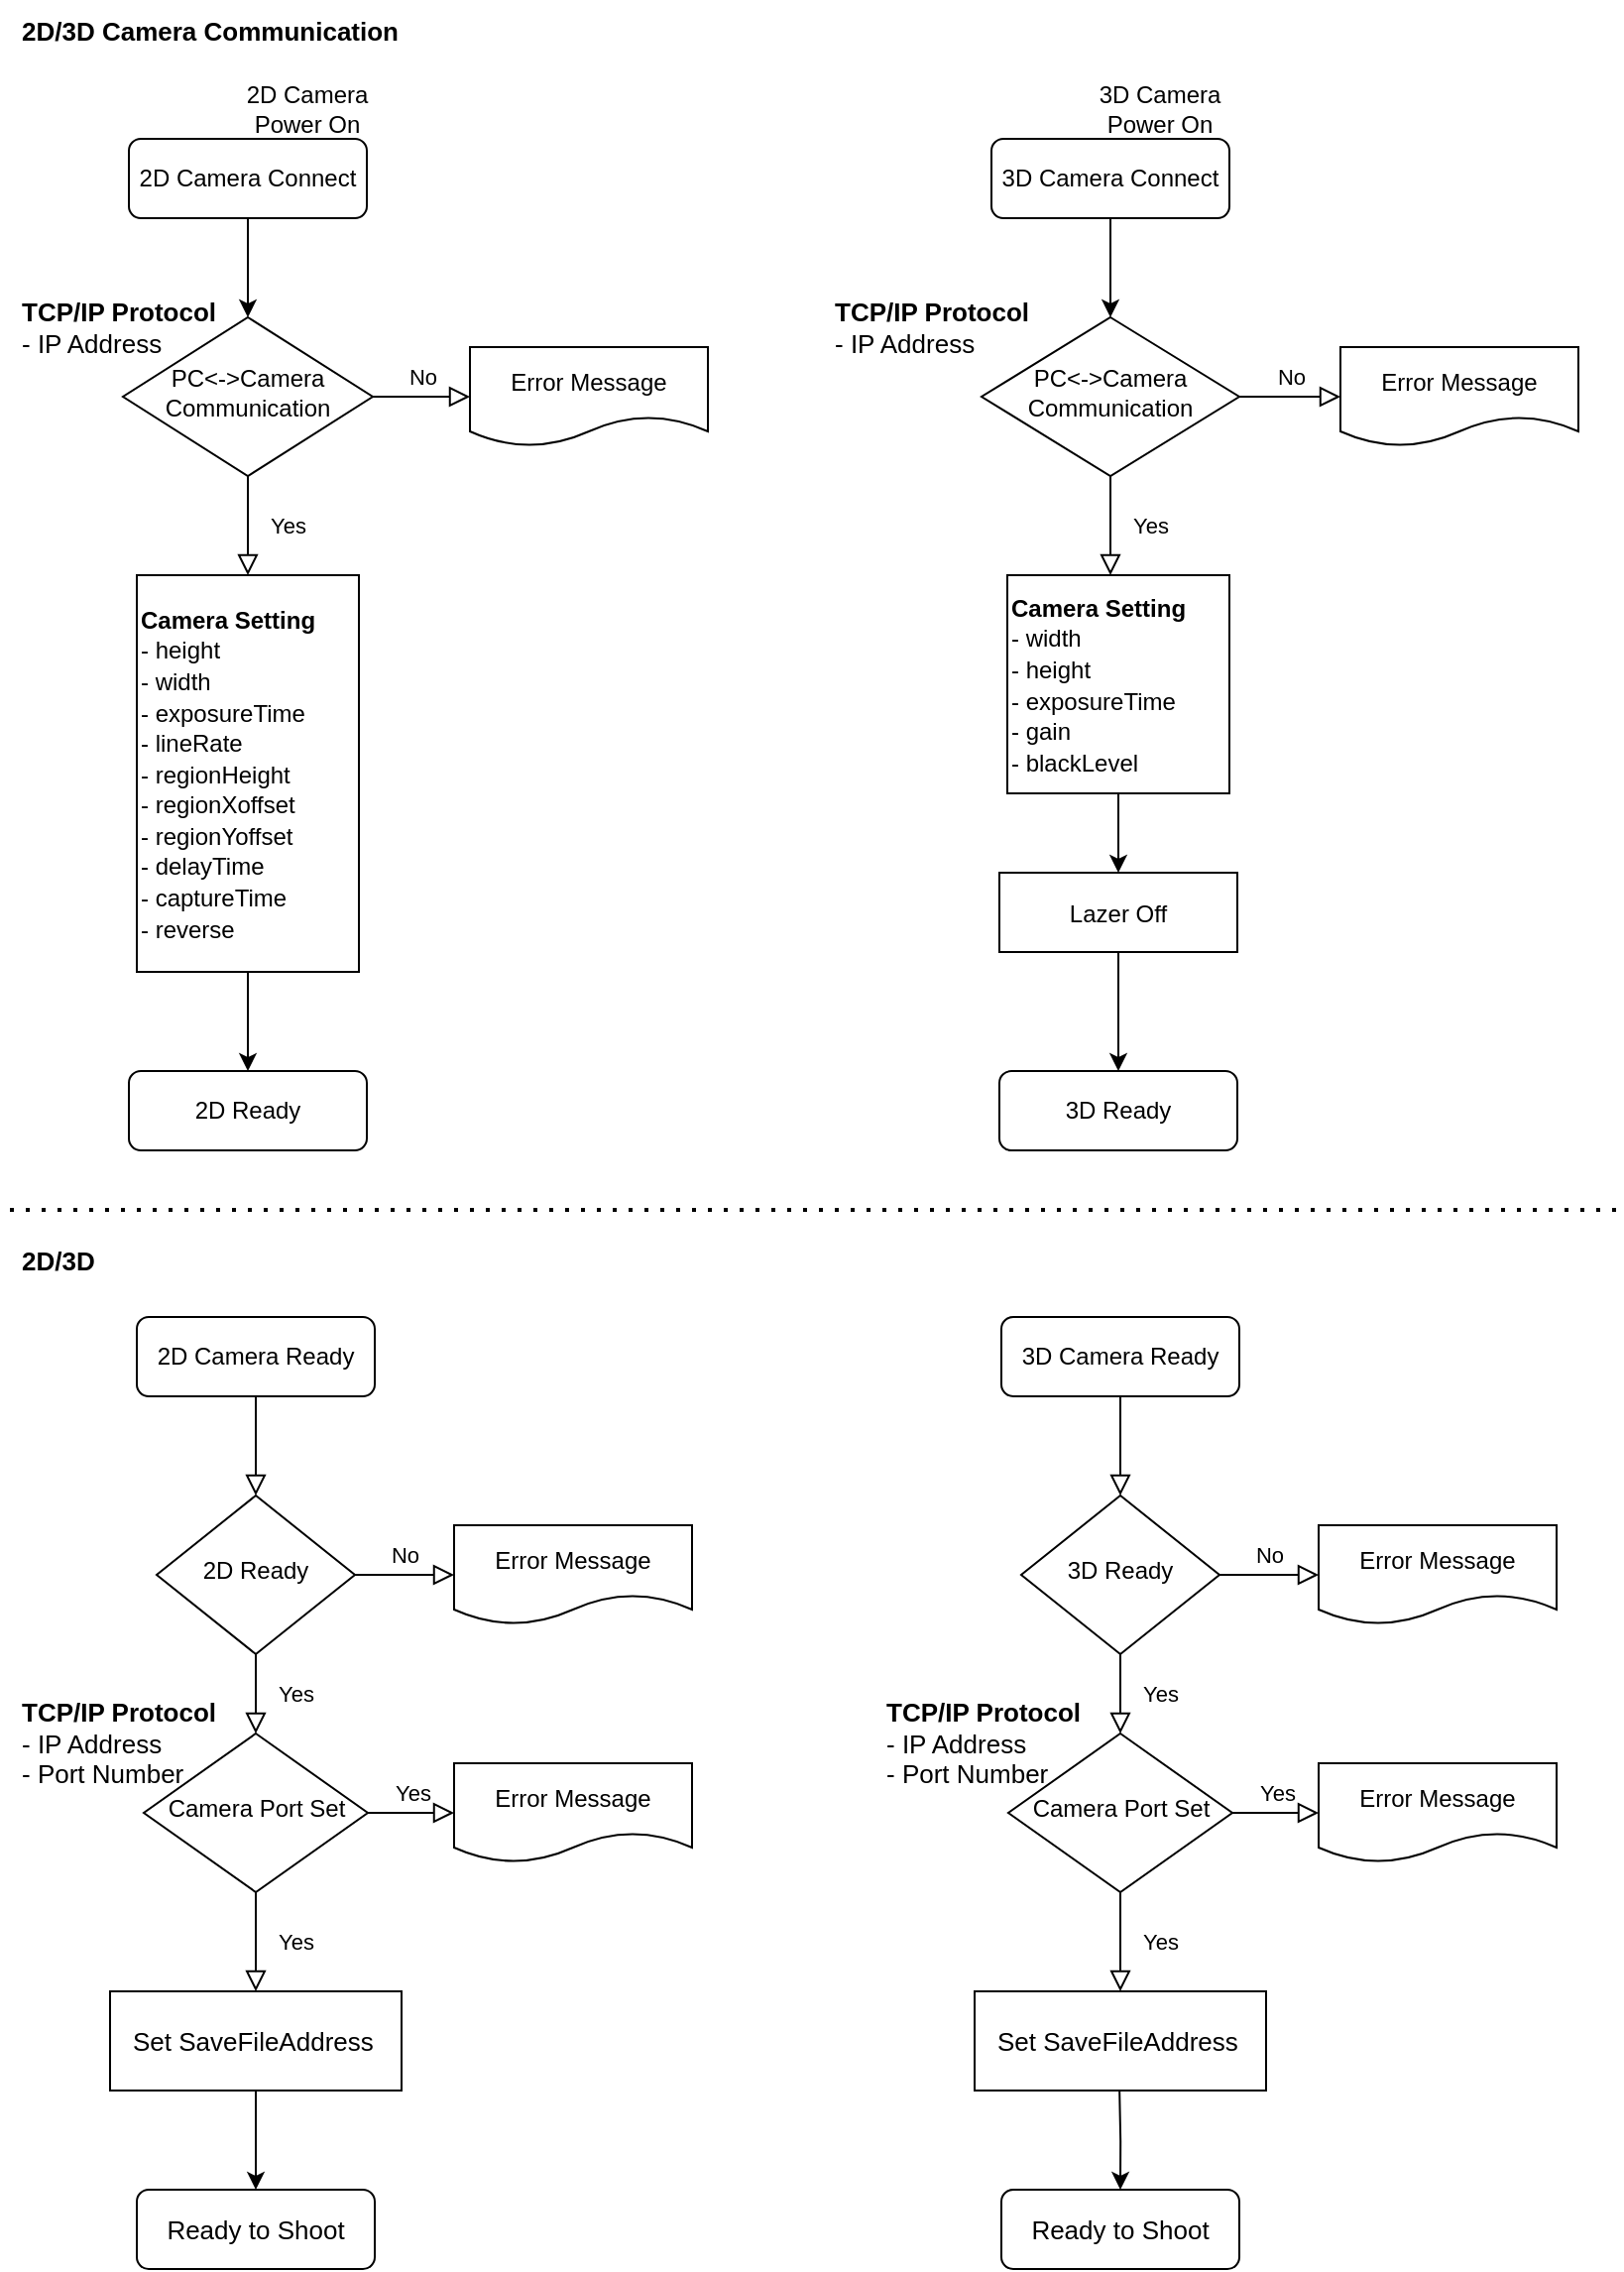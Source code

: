 <mxfile version="20.2.3" type="github">
  <diagram id="C5RBs43oDa-KdzZeNtuy" name="Page-1">
    <mxGraphModel dx="1422" dy="762" grid="1" gridSize="10" guides="1" tooltips="1" connect="1" arrows="1" fold="1" page="1" pageScale="1" pageWidth="827" pageHeight="1169" math="0" shadow="0">
      <root>
        <mxCell id="WIyWlLk6GJQsqaUBKTNV-0" />
        <mxCell id="WIyWlLk6GJQsqaUBKTNV-1" parent="WIyWlLk6GJQsqaUBKTNV-0" />
        <mxCell id="StntuvO-vUnhxlK_2Fgz-50" value="" style="edgeStyle=orthogonalEdgeStyle;rounded=0;orthogonalLoop=1;jettySize=auto;html=1;fontSize=13;" edge="1" parent="WIyWlLk6GJQsqaUBKTNV-1" source="WIyWlLk6GJQsqaUBKTNV-3" target="WIyWlLk6GJQsqaUBKTNV-6">
          <mxGeometry relative="1" as="geometry" />
        </mxCell>
        <mxCell id="WIyWlLk6GJQsqaUBKTNV-3" value="2D Camera Connect" style="rounded=1;whiteSpace=wrap;html=1;fontSize=12;glass=0;strokeWidth=1;shadow=0;" parent="WIyWlLk6GJQsqaUBKTNV-1" vertex="1">
          <mxGeometry x="69" y="80" width="120" height="40" as="geometry" />
        </mxCell>
        <mxCell id="WIyWlLk6GJQsqaUBKTNV-4" value="Yes" style="rounded=0;html=1;jettySize=auto;orthogonalLoop=1;fontSize=11;endArrow=block;endFill=0;endSize=8;strokeWidth=1;shadow=0;labelBackgroundColor=none;edgeStyle=orthogonalEdgeStyle;entryX=0.5;entryY=0;entryDx=0;entryDy=0;" parent="WIyWlLk6GJQsqaUBKTNV-1" source="WIyWlLk6GJQsqaUBKTNV-6" target="StntuvO-vUnhxlK_2Fgz-56" edge="1">
          <mxGeometry y="20" relative="1" as="geometry">
            <mxPoint as="offset" />
            <mxPoint x="131" y="290" as="targetPoint" />
          </mxGeometry>
        </mxCell>
        <mxCell id="WIyWlLk6GJQsqaUBKTNV-5" value="No" style="edgeStyle=orthogonalEdgeStyle;rounded=0;html=1;jettySize=auto;orthogonalLoop=1;fontSize=11;endArrow=block;endFill=0;endSize=8;strokeWidth=1;shadow=0;labelBackgroundColor=none;entryX=0;entryY=0.5;entryDx=0;entryDy=0;" parent="WIyWlLk6GJQsqaUBKTNV-1" source="WIyWlLk6GJQsqaUBKTNV-6" target="StntuvO-vUnhxlK_2Fgz-40" edge="1">
          <mxGeometry y="10" relative="1" as="geometry">
            <mxPoint as="offset" />
            <mxPoint x="229" y="210" as="targetPoint" />
          </mxGeometry>
        </mxCell>
        <mxCell id="WIyWlLk6GJQsqaUBKTNV-6" value="PC&amp;lt;-&amp;gt;Camera Communication" style="rhombus;whiteSpace=wrap;html=1;shadow=0;fontFamily=Helvetica;fontSize=12;align=center;strokeWidth=1;spacing=6;spacingTop=-4;" parent="WIyWlLk6GJQsqaUBKTNV-1" vertex="1">
          <mxGeometry x="66" y="170" width="126" height="80" as="geometry" />
        </mxCell>
        <mxCell id="StntuvO-vUnhxlK_2Fgz-0" value="2D Camera Power On" style="text;html=1;strokeColor=none;fillColor=none;align=center;verticalAlign=middle;whiteSpace=wrap;rounded=0;" vertex="1" parent="WIyWlLk6GJQsqaUBKTNV-1">
          <mxGeometry x="119" y="50" width="80" height="30" as="geometry" />
        </mxCell>
        <mxCell id="StntuvO-vUnhxlK_2Fgz-49" value="" style="edgeStyle=orthogonalEdgeStyle;rounded=0;orthogonalLoop=1;jettySize=auto;html=1;fontSize=13;" edge="1" parent="WIyWlLk6GJQsqaUBKTNV-1" source="StntuvO-vUnhxlK_2Fgz-2" target="StntuvO-vUnhxlK_2Fgz-5">
          <mxGeometry relative="1" as="geometry" />
        </mxCell>
        <mxCell id="StntuvO-vUnhxlK_2Fgz-2" value="3D Camera Connect" style="rounded=1;whiteSpace=wrap;html=1;fontSize=12;glass=0;strokeWidth=1;shadow=0;" vertex="1" parent="WIyWlLk6GJQsqaUBKTNV-1">
          <mxGeometry x="504" y="80" width="120" height="40" as="geometry" />
        </mxCell>
        <mxCell id="StntuvO-vUnhxlK_2Fgz-3" value="Yes" style="rounded=0;html=1;jettySize=auto;orthogonalLoop=1;fontSize=11;endArrow=block;endFill=0;endSize=8;strokeWidth=1;shadow=0;labelBackgroundColor=none;edgeStyle=orthogonalEdgeStyle;" edge="1" parent="WIyWlLk6GJQsqaUBKTNV-1" source="StntuvO-vUnhxlK_2Fgz-5">
          <mxGeometry y="20" relative="1" as="geometry">
            <mxPoint as="offset" />
            <mxPoint x="564" y="300" as="targetPoint" />
          </mxGeometry>
        </mxCell>
        <mxCell id="StntuvO-vUnhxlK_2Fgz-4" value="No" style="edgeStyle=orthogonalEdgeStyle;rounded=0;html=1;jettySize=auto;orthogonalLoop=1;fontSize=11;endArrow=block;endFill=0;endSize=8;strokeWidth=1;shadow=0;labelBackgroundColor=none;entryX=0;entryY=0.5;entryDx=0;entryDy=0;" edge="1" parent="WIyWlLk6GJQsqaUBKTNV-1" source="StntuvO-vUnhxlK_2Fgz-5" target="StntuvO-vUnhxlK_2Fgz-41">
          <mxGeometry y="10" relative="1" as="geometry">
            <mxPoint as="offset" />
            <mxPoint x="664.0" y="210" as="targetPoint" />
          </mxGeometry>
        </mxCell>
        <mxCell id="StntuvO-vUnhxlK_2Fgz-5" value="PC&amp;lt;-&amp;gt;Camera Communication" style="rhombus;whiteSpace=wrap;html=1;shadow=0;fontFamily=Helvetica;fontSize=12;align=center;strokeWidth=1;spacing=6;spacingTop=-4;" vertex="1" parent="WIyWlLk6GJQsqaUBKTNV-1">
          <mxGeometry x="499" y="170" width="130" height="80" as="geometry" />
        </mxCell>
        <mxCell id="StntuvO-vUnhxlK_2Fgz-11" value="3D Ready" style="rounded=1;whiteSpace=wrap;html=1;fontSize=12;glass=0;strokeWidth=1;shadow=0;" vertex="1" parent="WIyWlLk6GJQsqaUBKTNV-1">
          <mxGeometry x="508" y="550" width="120" height="40" as="geometry" />
        </mxCell>
        <mxCell id="StntuvO-vUnhxlK_2Fgz-12" value="3D Camera Power On" style="text;html=1;strokeColor=none;fillColor=none;align=center;verticalAlign=middle;whiteSpace=wrap;rounded=0;" vertex="1" parent="WIyWlLk6GJQsqaUBKTNV-1">
          <mxGeometry x="549" y="50" width="80" height="30" as="geometry" />
        </mxCell>
        <mxCell id="StntuvO-vUnhxlK_2Fgz-26" value="" style="rounded=0;html=1;jettySize=auto;orthogonalLoop=1;fontSize=11;endArrow=block;endFill=0;endSize=8;strokeWidth=1;shadow=0;labelBackgroundColor=none;edgeStyle=orthogonalEdgeStyle;" edge="1" parent="WIyWlLk6GJQsqaUBKTNV-1" source="StntuvO-vUnhxlK_2Fgz-27" target="StntuvO-vUnhxlK_2Fgz-30">
          <mxGeometry relative="1" as="geometry" />
        </mxCell>
        <mxCell id="StntuvO-vUnhxlK_2Fgz-27" value="2D Camera Ready" style="rounded=1;whiteSpace=wrap;html=1;fontSize=12;glass=0;strokeWidth=1;shadow=0;" vertex="1" parent="WIyWlLk6GJQsqaUBKTNV-1">
          <mxGeometry x="73" y="674" width="120" height="40" as="geometry" />
        </mxCell>
        <mxCell id="StntuvO-vUnhxlK_2Fgz-28" value="Yes" style="rounded=0;html=1;jettySize=auto;orthogonalLoop=1;fontSize=11;endArrow=block;endFill=0;endSize=8;strokeWidth=1;shadow=0;labelBackgroundColor=none;edgeStyle=orthogonalEdgeStyle;" edge="1" parent="WIyWlLk6GJQsqaUBKTNV-1" source="StntuvO-vUnhxlK_2Fgz-30" target="StntuvO-vUnhxlK_2Fgz-34">
          <mxGeometry y="20" relative="1" as="geometry">
            <mxPoint as="offset" />
          </mxGeometry>
        </mxCell>
        <mxCell id="StntuvO-vUnhxlK_2Fgz-29" value="No" style="edgeStyle=orthogonalEdgeStyle;rounded=0;html=1;jettySize=auto;orthogonalLoop=1;fontSize=11;endArrow=block;endFill=0;endSize=8;strokeWidth=1;shadow=0;labelBackgroundColor=none;entryX=0;entryY=0.5;entryDx=0;entryDy=0;" edge="1" parent="WIyWlLk6GJQsqaUBKTNV-1" source="StntuvO-vUnhxlK_2Fgz-30" target="StntuvO-vUnhxlK_2Fgz-62">
          <mxGeometry y="10" relative="1" as="geometry">
            <mxPoint as="offset" />
            <mxPoint x="233" y="804" as="targetPoint" />
          </mxGeometry>
        </mxCell>
        <mxCell id="StntuvO-vUnhxlK_2Fgz-30" value="2D Ready" style="rhombus;whiteSpace=wrap;html=1;shadow=0;fontFamily=Helvetica;fontSize=12;align=center;strokeWidth=1;spacing=6;spacingTop=-4;" vertex="1" parent="WIyWlLk6GJQsqaUBKTNV-1">
          <mxGeometry x="83" y="764" width="100" height="80" as="geometry" />
        </mxCell>
        <mxCell id="StntuvO-vUnhxlK_2Fgz-33" value="Yes" style="edgeStyle=orthogonalEdgeStyle;rounded=0;html=1;jettySize=auto;orthogonalLoop=1;fontSize=11;endArrow=block;endFill=0;endSize=8;strokeWidth=1;shadow=0;labelBackgroundColor=none;entryX=0;entryY=0.5;entryDx=0;entryDy=0;" edge="1" parent="WIyWlLk6GJQsqaUBKTNV-1" source="StntuvO-vUnhxlK_2Fgz-34" target="StntuvO-vUnhxlK_2Fgz-63">
          <mxGeometry y="10" relative="1" as="geometry">
            <mxPoint as="offset" />
            <mxPoint x="233" y="924" as="targetPoint" />
          </mxGeometry>
        </mxCell>
        <mxCell id="StntuvO-vUnhxlK_2Fgz-34" value="Camera Port Set" style="rhombus;whiteSpace=wrap;html=1;shadow=0;fontFamily=Helvetica;fontSize=12;align=center;strokeWidth=1;spacing=6;spacingTop=-4;" vertex="1" parent="WIyWlLk6GJQsqaUBKTNV-1">
          <mxGeometry x="76.5" y="884" width="113" height="80" as="geometry" />
        </mxCell>
        <mxCell id="StntuvO-vUnhxlK_2Fgz-38" value="2D Ready" style="rounded=1;whiteSpace=wrap;html=1;fontSize=12;glass=0;strokeWidth=1;shadow=0;" vertex="1" parent="WIyWlLk6GJQsqaUBKTNV-1">
          <mxGeometry x="69" y="550" width="120" height="40" as="geometry" />
        </mxCell>
        <mxCell id="StntuvO-vUnhxlK_2Fgz-40" value="Error Message" style="shape=document;whiteSpace=wrap;html=1;boundedLbl=1;" vertex="1" parent="WIyWlLk6GJQsqaUBKTNV-1">
          <mxGeometry x="241" y="185" width="120" height="50" as="geometry" />
        </mxCell>
        <mxCell id="StntuvO-vUnhxlK_2Fgz-41" value="Error Message" style="shape=document;whiteSpace=wrap;html=1;boundedLbl=1;" vertex="1" parent="WIyWlLk6GJQsqaUBKTNV-1">
          <mxGeometry x="680" y="185" width="120" height="50" as="geometry" />
        </mxCell>
        <mxCell id="StntuvO-vUnhxlK_2Fgz-42" value="" style="endArrow=none;dashed=1;html=1;dashPattern=1 3;strokeWidth=2;rounded=0;" edge="1" parent="WIyWlLk6GJQsqaUBKTNV-1">
          <mxGeometry width="50" height="50" relative="1" as="geometry">
            <mxPoint x="9" y="620" as="sourcePoint" />
            <mxPoint x="820" y="620" as="targetPoint" />
          </mxGeometry>
        </mxCell>
        <mxCell id="StntuvO-vUnhxlK_2Fgz-43" value="2D/3D Camera Communication" style="text;strokeColor=none;fillColor=none;align=left;verticalAlign=middle;spacingLeft=4;spacingRight=4;overflow=hidden;points=[[0,0.5],[1,0.5]];portConstraint=eastwest;rotatable=0;fontStyle=1;fontSize=13;" vertex="1" parent="WIyWlLk6GJQsqaUBKTNV-1">
          <mxGeometry x="9" y="10" width="203" height="30" as="geometry" />
        </mxCell>
        <mxCell id="StntuvO-vUnhxlK_2Fgz-48" value="" style="edgeStyle=orthogonalEdgeStyle;rounded=0;orthogonalLoop=1;jettySize=auto;html=1;fontSize=13;" edge="1" parent="WIyWlLk6GJQsqaUBKTNV-1" source="StntuvO-vUnhxlK_2Fgz-44" target="StntuvO-vUnhxlK_2Fgz-11">
          <mxGeometry relative="1" as="geometry" />
        </mxCell>
        <mxCell id="StntuvO-vUnhxlK_2Fgz-44" value="&lt;span style=&quot;font-size: 12px;&quot;&gt;Lazer Off&lt;/span&gt;" style="rounded=0;whiteSpace=wrap;html=1;fontSize=13;" vertex="1" parent="WIyWlLk6GJQsqaUBKTNV-1">
          <mxGeometry x="508" y="450" width="120" height="40" as="geometry" />
        </mxCell>
        <mxCell id="StntuvO-vUnhxlK_2Fgz-51" value="&lt;b&gt;TCP/IP Protocol&lt;/b&gt;&lt;br&gt;&lt;div style=&quot;text-align: left;&quot;&gt;&lt;span style=&quot;background-color: initial;&quot;&gt;- IP Address&lt;/span&gt;&lt;/div&gt;" style="text;html=1;strokeColor=none;fillColor=none;align=center;verticalAlign=middle;whiteSpace=wrap;rounded=0;fontSize=13;" vertex="1" parent="WIyWlLk6GJQsqaUBKTNV-1">
          <mxGeometry x="9" y="150" width="110" height="50" as="geometry" />
        </mxCell>
        <mxCell id="StntuvO-vUnhxlK_2Fgz-52" value="&lt;div style=&quot;text-align: left;&quot;&gt;&lt;b style=&quot;background-color: initial;&quot;&gt;TCP/IP Protocol&lt;/b&gt;&lt;/div&gt;&lt;div style=&quot;text-align: left;&quot;&gt;&lt;span style=&quot;background-color: initial;&quot;&gt;- IP Address&lt;/span&gt;&lt;/div&gt;" style="text;html=1;strokeColor=none;fillColor=none;align=center;verticalAlign=middle;whiteSpace=wrap;rounded=0;fontSize=13;" vertex="1" parent="WIyWlLk6GJQsqaUBKTNV-1">
          <mxGeometry x="414" y="150" width="120" height="50" as="geometry" />
        </mxCell>
        <mxCell id="StntuvO-vUnhxlK_2Fgz-59" value="" style="edgeStyle=orthogonalEdgeStyle;rounded=0;orthogonalLoop=1;jettySize=auto;html=1;fontSize=13;" edge="1" parent="WIyWlLk6GJQsqaUBKTNV-1" source="StntuvO-vUnhxlK_2Fgz-56" target="StntuvO-vUnhxlK_2Fgz-38">
          <mxGeometry relative="1" as="geometry" />
        </mxCell>
        <mxCell id="StntuvO-vUnhxlK_2Fgz-56" value="&lt;span style=&quot;font-size: 12px;&quot;&gt;&lt;b&gt;Camera Setting&lt;/b&gt;&lt;br&gt;- height&lt;br&gt;- width&lt;br&gt;- exposureTime&lt;br&gt;- lineRate&lt;br&gt;- regionHeight&lt;br&gt;- regionXoffset&lt;br&gt;- regionYoffset&lt;br&gt;- delayTime&lt;br&gt;- captureTime&lt;br&gt;- reverse&lt;br&gt;&lt;/span&gt;" style="rounded=0;whiteSpace=wrap;html=1;fontSize=13;align=left;" vertex="1" parent="WIyWlLk6GJQsqaUBKTNV-1">
          <mxGeometry x="73" y="300" width="112" height="200" as="geometry" />
        </mxCell>
        <mxCell id="StntuvO-vUnhxlK_2Fgz-58" value="&lt;div style=&quot;text-align: left;&quot;&gt;&lt;b style=&quot;background-color: initial;&quot;&gt;TCP/IP Protocol&lt;/b&gt;&lt;/div&gt;&lt;div style=&quot;text-align: left;&quot;&gt;&lt;span style=&quot;background-color: initial;&quot;&gt;- IP Address&lt;/span&gt;&lt;/div&gt;&lt;div style=&quot;text-align: left;&quot;&gt;&lt;span style=&quot;background-color: initial;&quot;&gt;- Port Number&lt;/span&gt;&lt;/div&gt;" style="text;html=1;strokeColor=none;fillColor=none;align=center;verticalAlign=middle;whiteSpace=wrap;rounded=0;fontSize=13;" vertex="1" parent="WIyWlLk6GJQsqaUBKTNV-1">
          <mxGeometry x="4" y="864" width="120" height="50" as="geometry" />
        </mxCell>
        <mxCell id="StntuvO-vUnhxlK_2Fgz-61" value="" style="edgeStyle=orthogonalEdgeStyle;rounded=0;orthogonalLoop=1;jettySize=auto;html=1;fontSize=13;" edge="1" parent="WIyWlLk6GJQsqaUBKTNV-1" source="StntuvO-vUnhxlK_2Fgz-60" target="StntuvO-vUnhxlK_2Fgz-44">
          <mxGeometry relative="1" as="geometry" />
        </mxCell>
        <mxCell id="StntuvO-vUnhxlK_2Fgz-60" value="&lt;span style=&quot;font-size: 12px;&quot;&gt;&lt;b&gt;Camera Setting&lt;/b&gt;&lt;br&gt;- width&lt;br&gt;- height&lt;br&gt;- exposureTime&lt;br&gt;- gain&lt;br&gt;- blackLevel&lt;br&gt;&lt;/span&gt;" style="rounded=0;whiteSpace=wrap;html=1;fontSize=13;align=left;" vertex="1" parent="WIyWlLk6GJQsqaUBKTNV-1">
          <mxGeometry x="512" y="300" width="112" height="110" as="geometry" />
        </mxCell>
        <mxCell id="StntuvO-vUnhxlK_2Fgz-62" value="Error Message" style="shape=document;whiteSpace=wrap;html=1;boundedLbl=1;" vertex="1" parent="WIyWlLk6GJQsqaUBKTNV-1">
          <mxGeometry x="233" y="779" width="120" height="50" as="geometry" />
        </mxCell>
        <mxCell id="StntuvO-vUnhxlK_2Fgz-63" value="Error Message" style="shape=document;whiteSpace=wrap;html=1;boundedLbl=1;" vertex="1" parent="WIyWlLk6GJQsqaUBKTNV-1">
          <mxGeometry x="233" y="899" width="120" height="50" as="geometry" />
        </mxCell>
        <mxCell id="StntuvO-vUnhxlK_2Fgz-65" value="Yes" style="rounded=0;html=1;jettySize=auto;orthogonalLoop=1;fontSize=11;endArrow=block;endFill=0;endSize=8;strokeWidth=1;shadow=0;labelBackgroundColor=none;edgeStyle=orthogonalEdgeStyle;exitX=0.5;exitY=1;exitDx=0;exitDy=0;entryX=0.5;entryY=0;entryDx=0;entryDy=0;" edge="1" parent="WIyWlLk6GJQsqaUBKTNV-1" source="StntuvO-vUnhxlK_2Fgz-34" target="StntuvO-vUnhxlK_2Fgz-66">
          <mxGeometry y="20" relative="1" as="geometry">
            <mxPoint as="offset" />
            <mxPoint x="143" y="854" as="sourcePoint" />
            <mxPoint x="133" y="1024" as="targetPoint" />
          </mxGeometry>
        </mxCell>
        <mxCell id="StntuvO-vUnhxlK_2Fgz-91" style="edgeStyle=orthogonalEdgeStyle;rounded=0;orthogonalLoop=1;jettySize=auto;html=1;entryX=0.5;entryY=0;entryDx=0;entryDy=0;fontSize=13;" edge="1" parent="WIyWlLk6GJQsqaUBKTNV-1" source="StntuvO-vUnhxlK_2Fgz-66" target="StntuvO-vUnhxlK_2Fgz-89">
          <mxGeometry relative="1" as="geometry" />
        </mxCell>
        <mxCell id="StntuvO-vUnhxlK_2Fgz-66" value="Set SaveFileAddress&amp;nbsp;" style="rounded=0;whiteSpace=wrap;html=1;fontSize=13;" vertex="1" parent="WIyWlLk6GJQsqaUBKTNV-1">
          <mxGeometry x="59.5" y="1014" width="147" height="50" as="geometry" />
        </mxCell>
        <mxCell id="StntuvO-vUnhxlK_2Fgz-68" value="" style="rounded=0;html=1;jettySize=auto;orthogonalLoop=1;fontSize=11;endArrow=block;endFill=0;endSize=8;strokeWidth=1;shadow=0;labelBackgroundColor=none;edgeStyle=orthogonalEdgeStyle;" edge="1" parent="WIyWlLk6GJQsqaUBKTNV-1" source="StntuvO-vUnhxlK_2Fgz-69" target="StntuvO-vUnhxlK_2Fgz-72">
          <mxGeometry relative="1" as="geometry" />
        </mxCell>
        <mxCell id="StntuvO-vUnhxlK_2Fgz-69" value="3D Camera Ready" style="rounded=1;whiteSpace=wrap;html=1;fontSize=12;glass=0;strokeWidth=1;shadow=0;" vertex="1" parent="WIyWlLk6GJQsqaUBKTNV-1">
          <mxGeometry x="509" y="674" width="120" height="40" as="geometry" />
        </mxCell>
        <mxCell id="StntuvO-vUnhxlK_2Fgz-70" value="Yes" style="rounded=0;html=1;jettySize=auto;orthogonalLoop=1;fontSize=11;endArrow=block;endFill=0;endSize=8;strokeWidth=1;shadow=0;labelBackgroundColor=none;edgeStyle=orthogonalEdgeStyle;" edge="1" parent="WIyWlLk6GJQsqaUBKTNV-1" source="StntuvO-vUnhxlK_2Fgz-72" target="StntuvO-vUnhxlK_2Fgz-74">
          <mxGeometry y="20" relative="1" as="geometry">
            <mxPoint as="offset" />
          </mxGeometry>
        </mxCell>
        <mxCell id="StntuvO-vUnhxlK_2Fgz-71" value="No" style="edgeStyle=orthogonalEdgeStyle;rounded=0;html=1;jettySize=auto;orthogonalLoop=1;fontSize=11;endArrow=block;endFill=0;endSize=8;strokeWidth=1;shadow=0;labelBackgroundColor=none;entryX=0;entryY=0.5;entryDx=0;entryDy=0;" edge="1" parent="WIyWlLk6GJQsqaUBKTNV-1" source="StntuvO-vUnhxlK_2Fgz-72" target="StntuvO-vUnhxlK_2Fgz-76">
          <mxGeometry y="10" relative="1" as="geometry">
            <mxPoint as="offset" />
            <mxPoint x="669" y="804" as="targetPoint" />
          </mxGeometry>
        </mxCell>
        <mxCell id="StntuvO-vUnhxlK_2Fgz-72" value="3D Ready" style="rhombus;whiteSpace=wrap;html=1;shadow=0;fontFamily=Helvetica;fontSize=12;align=center;strokeWidth=1;spacing=6;spacingTop=-4;" vertex="1" parent="WIyWlLk6GJQsqaUBKTNV-1">
          <mxGeometry x="519" y="764" width="100" height="80" as="geometry" />
        </mxCell>
        <mxCell id="StntuvO-vUnhxlK_2Fgz-73" value="Yes" style="edgeStyle=orthogonalEdgeStyle;rounded=0;html=1;jettySize=auto;orthogonalLoop=1;fontSize=11;endArrow=block;endFill=0;endSize=8;strokeWidth=1;shadow=0;labelBackgroundColor=none;entryX=0;entryY=0.5;entryDx=0;entryDy=0;" edge="1" parent="WIyWlLk6GJQsqaUBKTNV-1" source="StntuvO-vUnhxlK_2Fgz-74" target="StntuvO-vUnhxlK_2Fgz-77">
          <mxGeometry y="10" relative="1" as="geometry">
            <mxPoint as="offset" />
            <mxPoint x="669" y="924" as="targetPoint" />
          </mxGeometry>
        </mxCell>
        <mxCell id="StntuvO-vUnhxlK_2Fgz-74" value="Camera Port Set" style="rhombus;whiteSpace=wrap;html=1;shadow=0;fontFamily=Helvetica;fontSize=12;align=center;strokeWidth=1;spacing=6;spacingTop=-4;" vertex="1" parent="WIyWlLk6GJQsqaUBKTNV-1">
          <mxGeometry x="512.5" y="884" width="113" height="80" as="geometry" />
        </mxCell>
        <mxCell id="StntuvO-vUnhxlK_2Fgz-75" value="&lt;div style=&quot;text-align: left;&quot;&gt;&lt;b style=&quot;background-color: initial;&quot;&gt;TCP/IP Protocol&lt;/b&gt;&lt;/div&gt;&lt;div style=&quot;text-align: left;&quot;&gt;&lt;span style=&quot;background-color: initial;&quot;&gt;- IP Address&lt;/span&gt;&lt;/div&gt;&lt;div style=&quot;text-align: left;&quot;&gt;&lt;span style=&quot;background-color: initial;&quot;&gt;- Port Number&lt;/span&gt;&lt;/div&gt;" style="text;html=1;strokeColor=none;fillColor=none;align=center;verticalAlign=middle;whiteSpace=wrap;rounded=0;fontSize=13;" vertex="1" parent="WIyWlLk6GJQsqaUBKTNV-1">
          <mxGeometry x="440" y="864" width="120" height="50" as="geometry" />
        </mxCell>
        <mxCell id="StntuvO-vUnhxlK_2Fgz-76" value="Error Message" style="shape=document;whiteSpace=wrap;html=1;boundedLbl=1;" vertex="1" parent="WIyWlLk6GJQsqaUBKTNV-1">
          <mxGeometry x="669" y="779" width="120" height="50" as="geometry" />
        </mxCell>
        <mxCell id="StntuvO-vUnhxlK_2Fgz-77" value="Error Message" style="shape=document;whiteSpace=wrap;html=1;boundedLbl=1;" vertex="1" parent="WIyWlLk6GJQsqaUBKTNV-1">
          <mxGeometry x="669" y="899" width="120" height="50" as="geometry" />
        </mxCell>
        <mxCell id="StntuvO-vUnhxlK_2Fgz-78" value="Yes" style="rounded=0;html=1;jettySize=auto;orthogonalLoop=1;fontSize=11;endArrow=block;endFill=0;endSize=8;strokeWidth=1;shadow=0;labelBackgroundColor=none;edgeStyle=orthogonalEdgeStyle;exitX=0.5;exitY=1;exitDx=0;exitDy=0;entryX=0.5;entryY=0;entryDx=0;entryDy=0;" edge="1" parent="WIyWlLk6GJQsqaUBKTNV-1" source="StntuvO-vUnhxlK_2Fgz-74" target="StntuvO-vUnhxlK_2Fgz-79">
          <mxGeometry y="20" relative="1" as="geometry">
            <mxPoint as="offset" />
            <mxPoint x="579" y="854" as="sourcePoint" />
            <mxPoint x="569" y="1024" as="targetPoint" />
          </mxGeometry>
        </mxCell>
        <mxCell id="StntuvO-vUnhxlK_2Fgz-79" value="Set SaveFileAddress&amp;nbsp;" style="rounded=0;whiteSpace=wrap;html=1;fontSize=13;" vertex="1" parent="WIyWlLk6GJQsqaUBKTNV-1">
          <mxGeometry x="495.5" y="1014" width="147" height="50" as="geometry" />
        </mxCell>
        <mxCell id="StntuvO-vUnhxlK_2Fgz-86" value="" style="edgeStyle=orthogonalEdgeStyle;rounded=0;orthogonalLoop=1;jettySize=auto;html=1;fontSize=13;entryX=0.5;entryY=0;entryDx=0;entryDy=0;" edge="1" parent="WIyWlLk6GJQsqaUBKTNV-1" target="StntuvO-vUnhxlK_2Fgz-87">
          <mxGeometry relative="1" as="geometry">
            <mxPoint x="568.58" y="1064" as="sourcePoint" />
            <mxPoint x="568.58" y="1114" as="targetPoint" />
          </mxGeometry>
        </mxCell>
        <mxCell id="StntuvO-vUnhxlK_2Fgz-87" value="&lt;span style=&quot;font-size: 13px;&quot;&gt;Ready to Shoot&lt;/span&gt;" style="rounded=1;whiteSpace=wrap;html=1;fontSize=12;glass=0;strokeWidth=1;shadow=0;" vertex="1" parent="WIyWlLk6GJQsqaUBKTNV-1">
          <mxGeometry x="509" y="1114" width="120" height="40" as="geometry" />
        </mxCell>
        <mxCell id="StntuvO-vUnhxlK_2Fgz-89" value="&lt;span style=&quot;font-size: 13px;&quot;&gt;Ready to Shoot&lt;/span&gt;" style="rounded=1;whiteSpace=wrap;html=1;fontSize=12;glass=0;strokeWidth=1;shadow=0;" vertex="1" parent="WIyWlLk6GJQsqaUBKTNV-1">
          <mxGeometry x="73" y="1114" width="120" height="40" as="geometry" />
        </mxCell>
        <mxCell id="StntuvO-vUnhxlK_2Fgz-93" value="2D/3D" style="text;strokeColor=none;fillColor=none;align=left;verticalAlign=middle;spacingLeft=4;spacingRight=4;overflow=hidden;points=[[0,0.5],[1,0.5]];portConstraint=eastwest;rotatable=0;fontStyle=1;fontSize=13;" vertex="1" parent="WIyWlLk6GJQsqaUBKTNV-1">
          <mxGeometry x="9" y="630" width="203" height="30" as="geometry" />
        </mxCell>
      </root>
    </mxGraphModel>
  </diagram>
</mxfile>
